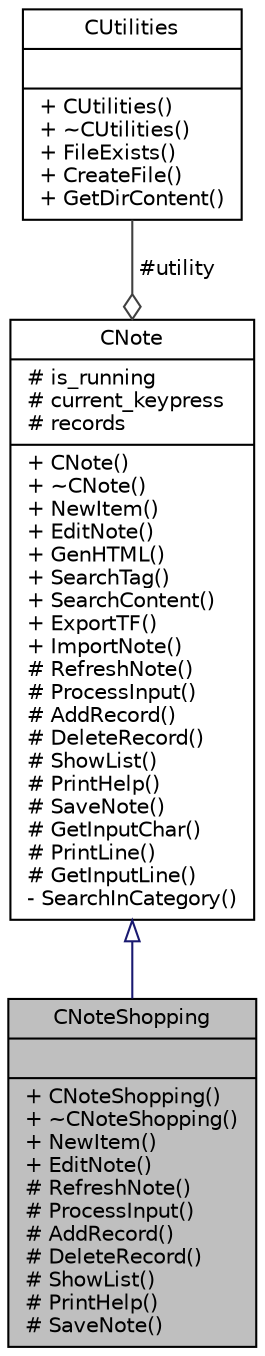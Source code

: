 digraph "CNoteShopping"
{
 // LATEX_PDF_SIZE
  edge [fontname="Helvetica",fontsize="10",labelfontname="Helvetica",labelfontsize="10"];
  node [fontname="Helvetica",fontsize="10",shape=record];
  Node1 [label="{CNoteShopping\n||+ CNoteShopping()\l+ ~CNoteShopping()\l+ NewItem()\l+ EditNote()\l# RefreshNote()\l# ProcessInput()\l# AddRecord()\l# DeleteRecord()\l# ShowList()\l# PrintHelp()\l# SaveNote()\l}",height=0.2,width=0.4,color="black", fillcolor="grey75", style="filled", fontcolor="black",tooltip="Represent a type of note - shopping list - and its functoins. CNote subclass."];
  Node2 -> Node1 [dir="back",color="midnightblue",fontsize="10",style="solid",arrowtail="onormal",fontname="Helvetica"];
  Node2 [label="{CNote\n|# is_running\l# current_keypress\l# records\l|+ CNote()\l+ ~CNote()\l+ NewItem()\l+ EditNote()\l+ GenHTML()\l+ SearchTag()\l+ SearchContent()\l+ ExportTF()\l+ ImportNote()\l# RefreshNote()\l# ProcessInput()\l# AddRecord()\l# DeleteRecord()\l# ShowList()\l# PrintHelp()\l# SaveNote()\l# GetInputChar()\l# PrintLine()\l# GetInputLine()\l- SearchInCategory()\l}",height=0.2,width=0.4,color="black", fillcolor="white", style="filled",URL="$classCNote.html",tooltip="This class is a superclass for any type of note."];
  Node3 -> Node2 [color="grey25",fontsize="10",style="solid",label=" #utility" ,arrowhead="odiamond",fontname="Helvetica"];
  Node3 [label="{CUtilities\n||+ CUtilities()\l+ ~CUtilities()\l+ FileExists()\l+ CreateFile()\l+ GetDirContent()\l}",height=0.2,width=0.4,color="black", fillcolor="white", style="filled",URL="$classCUtilities.html",tooltip="This class contains small utilities that help to work with files."];
}
